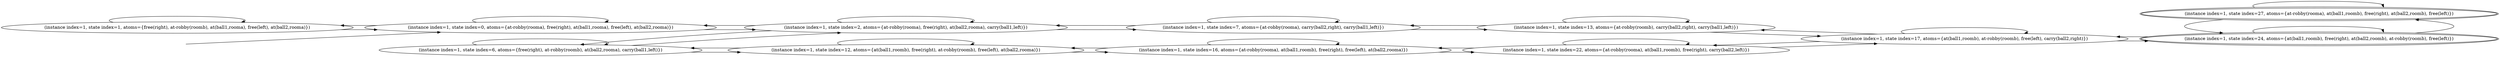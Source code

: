 digraph {
rankdir="LR"
s1[label="(instance index=1, state index=1, atoms={free(right), at-robby(roomb), at(ball1,rooma), free(left), at(ball2,rooma)})"]
s6[label="(instance index=1, state index=6, atoms={free(right), at-robby(roomb), at(ball2,rooma), carry(ball1,left)})"]
s0[label="(instance index=1, state index=0, atoms={at-robby(rooma), free(right), at(ball1,rooma), free(left), at(ball2,rooma)})"]
s12[label="(instance index=1, state index=12, atoms={at(ball1,roomb), free(right), at-robby(roomb), free(left), at(ball2,rooma)})"]
s2[label="(instance index=1, state index=2, atoms={at-robby(rooma), free(right), at(ball2,rooma), carry(ball1,left)})"]
s16[label="(instance index=1, state index=16, atoms={at-robby(rooma), at(ball1,roomb), free(right), free(left), at(ball2,rooma)})"]
s7[label="(instance index=1, state index=7, atoms={at-robby(rooma), carry(ball2,right), carry(ball1,left)})"]
s22[label="(instance index=1, state index=22, atoms={at-robby(rooma), at(ball1,roomb), free(right), carry(ball2,left)})"]
s13[label="(instance index=1, state index=13, atoms={at-robby(roomb), carry(ball2,right), carry(ball1,left)})"]
s17[label="(instance index=1, state index=17, atoms={at(ball1,roomb), at-robby(roomb), free(left), carry(ball2,right)})"]
s24[peripheries=2,label="(instance index=1, state index=24, atoms={at(ball1,roomb), free(right), at(ball2,roomb), at-robby(roomb), free(left)})"]
s27[peripheries=2,label="(instance index=1, state index=27, atoms={at-robby(rooma), at(ball1,roomb), free(right), at(ball2,roomb), free(left)})"]
Dangling [ label = "", style = invis ]
{ rank = same; Dangling }
Dangling -> s0
{ rank = same; s0}
{ rank = same; s6,s0}
{ rank = same; s12,s2}
{ rank = same; s16,s7}
{ rank = same; s22,s13}
{ rank = same; s17}
{ rank = same; s24,s27}
{
s1->s1
s1->s0
}
{
s6->s6
s6->s12
s6->s2
s0->s2
s0->s1
s0->s0
}
{
s12->s6
s12->s12
s12->s16
s2->s6
s2->s7
s2->s2
s2->s0
}
{
s16->s12
s16->s22
s16->s16
s7->s7
s7->s13
s7->s2
}
{
s22->s17
s22->s22
s22->s16
s13->s7
s13->s13
s13->s17
}
{
s17->s13
s17->s22
s17->s17
s17->s24
}
{
s24->s17
s24->s27
s24->s24
s27->s27
s27->s24
}
}
